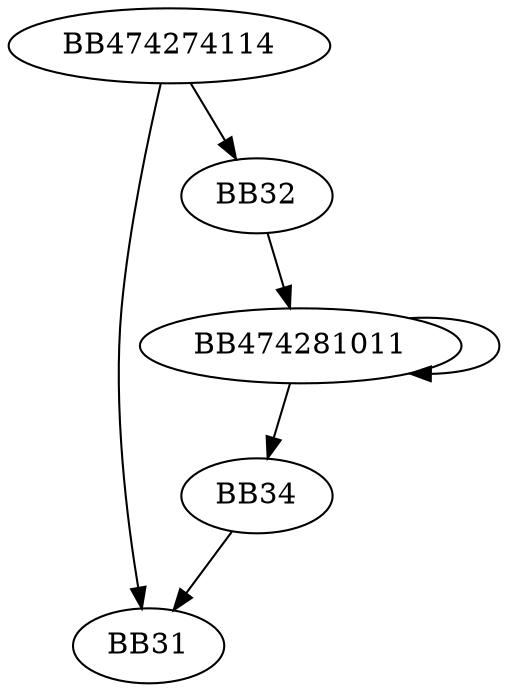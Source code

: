 digraph G{
	BB474274114->BB31;
	BB474274114->BB32;
	BB32->BB474281011;
	BB474281011->BB34;
	BB474281011->BB474281011;
	BB34->BB31;
}
